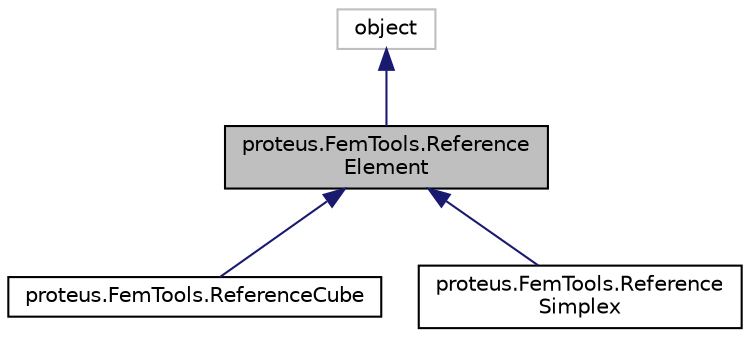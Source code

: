 digraph "proteus.FemTools.ReferenceElement"
{
 // LATEX_PDF_SIZE
  edge [fontname="Helvetica",fontsize="10",labelfontname="Helvetica",labelfontsize="10"];
  node [fontname="Helvetica",fontsize="10",shape=record];
  Node1 [label="proteus.FemTools.Reference\lElement",height=0.2,width=0.4,color="black", fillcolor="grey75", style="filled", fontcolor="black",tooltip=" "];
  Node2 -> Node1 [dir="back",color="midnightblue",fontsize="10",style="solid",fontname="Helvetica"];
  Node2 [label="object",height=0.2,width=0.4,color="grey75", fillcolor="white", style="filled",tooltip=" "];
  Node1 -> Node3 [dir="back",color="midnightblue",fontsize="10",style="solid",fontname="Helvetica"];
  Node3 [label="proteus.FemTools.ReferenceCube",height=0.2,width=0.4,color="black", fillcolor="white", style="filled",URL="$d8/d5b/classproteus_1_1FemTools_1_1ReferenceCube.html",tooltip=" "];
  Node1 -> Node4 [dir="back",color="midnightblue",fontsize="10",style="solid",fontname="Helvetica"];
  Node4 [label="proteus.FemTools.Reference\lSimplex",height=0.2,width=0.4,color="black", fillcolor="white", style="filled",URL="$db/d40/classproteus_1_1FemTools_1_1ReferenceSimplex.html",tooltip=" "];
}
